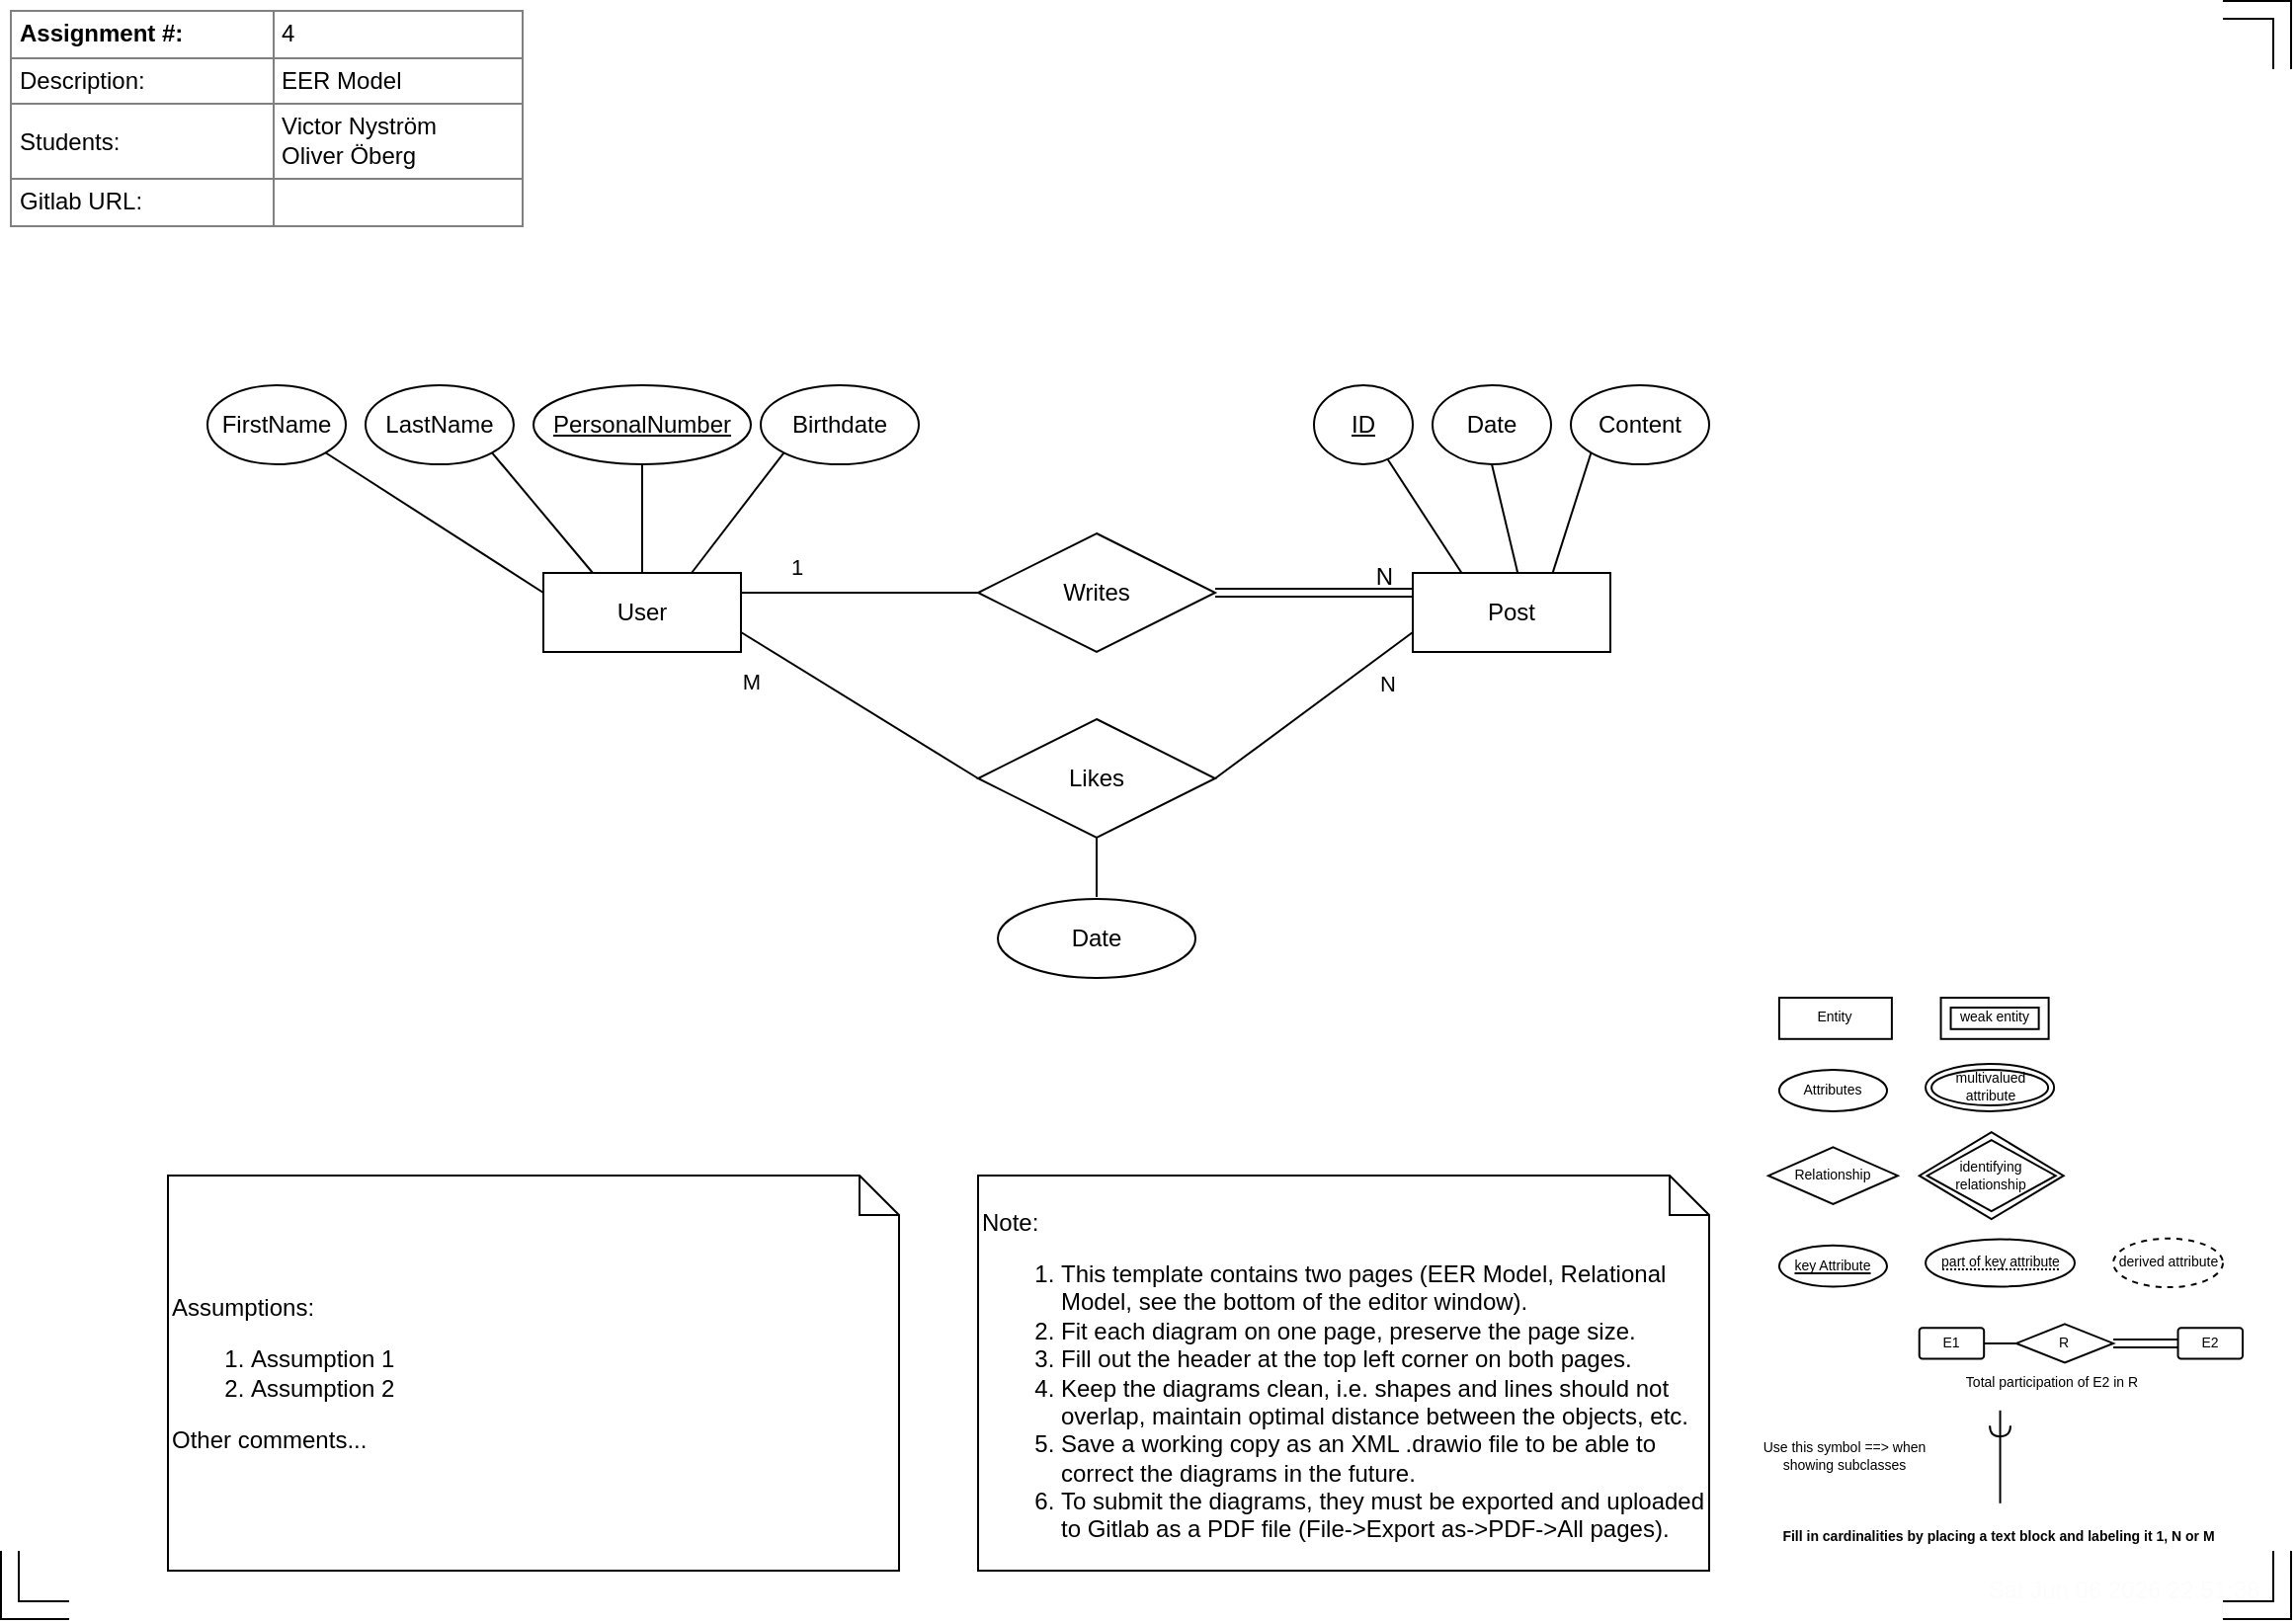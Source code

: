 <mxfile version="24.8.4" pages="2">
  <diagram id="l3PhLfIEEx4KEpYzrtBJ" name="EER Model">
    <mxGraphModel dx="2074" dy="1132" grid="1" gridSize="10" guides="1" tooltips="1" connect="1" arrows="1" fold="0" page="1" pageScale="1" pageWidth="1169" pageHeight="827" math="0" shadow="0">
      <root>
        <mxCell id="0" />
        <mxCell id="1" parent="0" />
        <mxCell id="OwQAKxwKD321GUWqosLK-26" style="rounded=0;orthogonalLoop=1;jettySize=auto;html=1;exitX=1;exitY=0.75;exitDx=0;exitDy=0;entryX=0;entryY=0.5;entryDx=0;entryDy=0;endArrow=none;endFill=0;strokeColor=#000000;" parent="1" source="B59qE2EvhQR9CG80C_Uz-1" target="OwQAKxwKD321GUWqosLK-30" edge="1">
          <mxGeometry relative="1" as="geometry">
            <mxPoint x="484" y="300" as="targetPoint" />
          </mxGeometry>
        </mxCell>
        <mxCell id="OwQAKxwKD321GUWqosLK-28" value="M" style="edgeLabel;html=1;align=center;verticalAlign=middle;resizable=0;points=[];" parent="OwQAKxwKD321GUWqosLK-26" vertex="1" connectable="0">
          <mxGeometry x="-0.386" y="-1" relative="1" as="geometry">
            <mxPoint x="-31.86" y="1.33" as="offset" />
          </mxGeometry>
        </mxCell>
        <mxCell id="OwQAKxwKD321GUWqosLK-40" style="edgeStyle=none;rounded=0;orthogonalLoop=1;jettySize=auto;html=1;exitX=1;exitY=0.25;exitDx=0;exitDy=0;entryX=0;entryY=0.5;entryDx=0;entryDy=0;endArrow=none;endFill=0;strokeColor=#000000;" parent="1" source="B59qE2EvhQR9CG80C_Uz-1" edge="1">
          <mxGeometry relative="1" as="geometry">
            <mxPoint x="500" y="305" as="targetPoint" />
          </mxGeometry>
        </mxCell>
        <mxCell id="B59qE2EvhQR9CG80C_Uz-1" value="User" style="whiteSpace=wrap;html=1;align=center;strokeColor=#000000;fillColor=#ffffff;" parent="1" vertex="1">
          <mxGeometry x="280" y="295" width="100" height="40" as="geometry" />
        </mxCell>
        <mxCell id="B59qE2EvhQR9CG80C_Uz-6" style="rounded=0;orthogonalLoop=1;jettySize=auto;html=1;exitX=0.5;exitY=1;exitDx=0;exitDy=0;strokeColor=#000000;endArrow=none;endFill=0;" parent="1" source="B59qE2EvhQR9CG80C_Uz-2" target="B59qE2EvhQR9CG80C_Uz-1" edge="1">
          <mxGeometry relative="1" as="geometry" />
        </mxCell>
        <mxCell id="B59qE2EvhQR9CG80C_Uz-2" value="PersonalNumber" style="ellipse;whiteSpace=wrap;html=1;align=center;fontStyle=4;strokeColor=#000000;fillColor=#ffffff;" parent="1" vertex="1">
          <mxGeometry x="275" y="200" width="110" height="40" as="geometry" />
        </mxCell>
        <mxCell id="B59qE2EvhQR9CG80C_Uz-12" style="rounded=0;orthogonalLoop=1;jettySize=auto;html=1;exitX=1;exitY=1;exitDx=0;exitDy=0;entryX=0;entryY=0.25;entryDx=0;entryDy=0;strokeColor=#000000;endArrow=none;endFill=0;" parent="1" source="B59qE2EvhQR9CG80C_Uz-3" target="B59qE2EvhQR9CG80C_Uz-1" edge="1">
          <mxGeometry relative="1" as="geometry" />
        </mxCell>
        <mxCell id="B59qE2EvhQR9CG80C_Uz-3" value="FirstName" style="ellipse;whiteSpace=wrap;html=1;align=center;strokeColor=#000000;fillColor=#ffffff;" parent="1" vertex="1">
          <mxGeometry x="110" y="200" width="70" height="40" as="geometry" />
        </mxCell>
        <mxCell id="B59qE2EvhQR9CG80C_Uz-11" style="rounded=0;orthogonalLoop=1;jettySize=auto;html=1;exitX=1;exitY=1;exitDx=0;exitDy=0;entryX=0.25;entryY=0;entryDx=0;entryDy=0;strokeColor=#000000;endArrow=none;endFill=0;" parent="1" source="B59qE2EvhQR9CG80C_Uz-4" target="B59qE2EvhQR9CG80C_Uz-1" edge="1">
          <mxGeometry relative="1" as="geometry" />
        </mxCell>
        <mxCell id="B59qE2EvhQR9CG80C_Uz-4" value="LastName" style="ellipse;whiteSpace=wrap;html=1;align=center;strokeColor=#000000;fillColor=#ffffff;" parent="1" vertex="1">
          <mxGeometry x="190" y="200" width="75" height="40" as="geometry" />
        </mxCell>
        <mxCell id="B59qE2EvhQR9CG80C_Uz-10" style="rounded=0;orthogonalLoop=1;jettySize=auto;html=1;exitX=0;exitY=1;exitDx=0;exitDy=0;entryX=0.75;entryY=0;entryDx=0;entryDy=0;strokeColor=#000000;endArrow=none;endFill=0;" parent="1" source="B59qE2EvhQR9CG80C_Uz-5" target="B59qE2EvhQR9CG80C_Uz-1" edge="1">
          <mxGeometry relative="1" as="geometry" />
        </mxCell>
        <mxCell id="B59qE2EvhQR9CG80C_Uz-5" value="Birthdate" style="ellipse;whiteSpace=wrap;html=1;align=center;strokeColor=#000000;fillColor=#ffffff;" parent="1" vertex="1">
          <mxGeometry x="390" y="200" width="80" height="40" as="geometry" />
        </mxCell>
        <mxCell id="OwQAKxwKD321GUWqosLK-7" style="rounded=0;orthogonalLoop=1;jettySize=auto;html=1;exitX=0.74;exitY=0.925;exitDx=0;exitDy=0;endArrow=none;endFill=0;strokeColor=#000000;exitPerimeter=0;" parent="1" source="ZnhcUBECRIdP1pH2-guP-1" edge="1">
          <mxGeometry relative="1" as="geometry">
            <mxPoint x="725.355" y="234.142" as="sourcePoint" />
            <mxPoint x="744.735" y="295.0" as="targetPoint" />
          </mxGeometry>
        </mxCell>
        <mxCell id="OwQAKxwKD321GUWqosLK-27" style="rounded=0;orthogonalLoop=1;jettySize=auto;html=1;exitX=0.5;exitY=1;exitDx=0;exitDy=0;endArrow=none;endFill=0;strokeColor=#000000;" parent="1" source="OwQAKxwKD321GUWqosLK-30" edge="1">
          <mxGeometry relative="1" as="geometry">
            <mxPoint x="559" y="429.0" as="sourcePoint" />
            <mxPoint x="560" y="459" as="targetPoint" />
          </mxGeometry>
        </mxCell>
        <mxCell id="OwQAKxwKD321GUWqosLK-29" value="N" style="rounded=0;orthogonalLoop=1;jettySize=auto;html=1;exitX=1;exitY=0.5;exitDx=0;exitDy=0;entryX=0;entryY=0.75;entryDx=0;entryDy=0;endArrow=none;endFill=0;strokeColor=#000000;" parent="1" source="OwQAKxwKD321GUWqosLK-30" target="mHYDOE-G1GOgi3rCi4Lx-1" edge="1">
          <mxGeometry x="0.595" y="-13" relative="1" as="geometry">
            <mxPoint x="594" y="300.0" as="sourcePoint" />
            <mxPoint x="710" y="325" as="targetPoint" />
            <mxPoint as="offset" />
          </mxGeometry>
        </mxCell>
        <mxCell id="OwQAKxwKD321GUWqosLK-30" value="Likes" style="shape=rhombus;perimeter=rhombusPerimeter;whiteSpace=wrap;html=1;align=center;strokeColor=#000000;fillColor=#ffffff;" parent="1" vertex="1">
          <mxGeometry x="500" y="369" width="120" height="60" as="geometry" />
        </mxCell>
        <mxCell id="OwQAKxwKD321GUWqosLK-33" style="edgeStyle=none;rounded=0;orthogonalLoop=1;jettySize=auto;html=1;exitX=0.5;exitY=1;exitDx=0;exitDy=0;entryX=0.631;entryY=-0.001;entryDx=0;entryDy=0;entryPerimeter=0;endArrow=none;endFill=0;strokeColor=#000000;" parent="1" source="OwQAKxwKD321GUWqosLK-31" edge="1">
          <mxGeometry relative="1" as="geometry">
            <mxPoint x="773.1" y="294.96" as="targetPoint" />
          </mxGeometry>
        </mxCell>
        <mxCell id="OwQAKxwKD321GUWqosLK-31" value="Date" style="ellipse;whiteSpace=wrap;html=1;align=center;strokeColor=#000000;fillColor=#ffffff;" parent="1" vertex="1">
          <mxGeometry x="730" y="200" width="60" height="40" as="geometry" />
        </mxCell>
        <mxCell id="OwQAKxwKD321GUWqosLK-34" style="edgeStyle=none;rounded=0;orthogonalLoop=1;jettySize=auto;html=1;exitX=0;exitY=1;exitDx=0;exitDy=0;entryX=0.809;entryY=-0.008;entryDx=0;entryDy=0;entryPerimeter=0;endArrow=none;endFill=0;strokeColor=#000000;" parent="1" source="OwQAKxwKD321GUWqosLK-32" edge="1">
          <mxGeometry relative="1" as="geometry">
            <mxPoint x="790.9" y="294.68" as="targetPoint" />
          </mxGeometry>
        </mxCell>
        <mxCell id="OwQAKxwKD321GUWqosLK-32" value="Content" style="ellipse;whiteSpace=wrap;html=1;align=center;strokeColor=#000000;fillColor=#ffffff;" parent="1" vertex="1">
          <mxGeometry x="800" y="200" width="70" height="40" as="geometry" />
        </mxCell>
        <mxCell id="OwQAKxwKD321GUWqosLK-41" value="" style="shape=link;html=1;rounded=0;endArrow=none;endFill=0;strokeColor=#000000;entryX=0;entryY=0.25;entryDx=0;entryDy=0;" parent="1" target="mHYDOE-G1GOgi3rCi4Lx-1" edge="1">
          <mxGeometry relative="1" as="geometry">
            <mxPoint x="620" y="305" as="sourcePoint" />
            <mxPoint x="680" y="305" as="targetPoint" />
          </mxGeometry>
        </mxCell>
        <mxCell id="OwQAKxwKD321GUWqosLK-42" value="N" style="resizable=0;html=1;align=right;verticalAlign=bottom;" parent="OwQAKxwKD321GUWqosLK-41" connectable="0" vertex="1">
          <mxGeometry x="1" relative="1" as="geometry">
            <mxPoint x="-10" as="offset" />
          </mxGeometry>
        </mxCell>
        <mxCell id="OwQAKxwKD321GUWqosLK-46" value="1" style="edgeLabel;html=1;align=center;verticalAlign=middle;resizable=0;points=[];" parent="1" vertex="1" connectable="0">
          <mxGeometry x="440.004" y="289.997" as="geometry">
            <mxPoint x="-31.86" y="1.33" as="offset" />
          </mxGeometry>
        </mxCell>
        <mxCell id="OwQAKxwKD321GUWqosLK-47" value="Date" style="ellipse;whiteSpace=wrap;html=1;align=center;strokeColor=#000000;fillColor=#ffffff;" parent="1" vertex="1">
          <mxGeometry x="510" y="460" width="100" height="40" as="geometry" />
        </mxCell>
        <UserObject label="%date{ddd mmm dd yyyy HH:MM:ss}%" placeholders="1" id="hCRLPxILE3BBqmNvxjHh-2">
          <mxCell style="text;html=1;align=center;verticalAlign=middle;whiteSpace=wrap;overflow=hidden;fontColor=#FCFCFC;movable=0;resizable=0;rotatable=0;deletable=0;editable=0;connectable=0;" parent="1" vertex="1">
            <mxGeometry x="1000" y="800" width="160" height="20" as="geometry" />
          </mxCell>
        </UserObject>
        <mxCell id="hCRLPxILE3BBqmNvxjHh-6" value="" style="shape=filledEdge;rounded=0;fixDash=1;endArrow=none;strokeWidth=10;fillColor=#ffffff;edgeStyle=orthogonalEdgeStyle;fontColor=#FCFCFC;" parent="1" edge="1">
          <mxGeometry width="60" height="40" relative="1" as="geometry">
            <mxPoint x="10" y="790" as="sourcePoint" />
            <mxPoint x="40" y="820" as="targetPoint" />
            <Array as="points">
              <mxPoint x="10" y="820" />
            </Array>
          </mxGeometry>
        </mxCell>
        <mxCell id="hCRLPxILE3BBqmNvxjHh-7" value="" style="shape=filledEdge;rounded=0;fixDash=1;endArrow=none;strokeWidth=10;fillColor=#ffffff;edgeStyle=orthogonalEdgeStyle;fontColor=#FCFCFC;" parent="1" edge="1">
          <mxGeometry width="60" height="40" relative="1" as="geometry">
            <mxPoint x="1130" y="10" as="sourcePoint" />
            <mxPoint x="1160" y="40" as="targetPoint" />
            <Array as="points">
              <mxPoint x="1160" y="10" />
            </Array>
          </mxGeometry>
        </mxCell>
        <mxCell id="hCRLPxILE3BBqmNvxjHh-8" value="" style="shape=filledEdge;rounded=0;fixDash=1;endArrow=none;strokeWidth=10;fillColor=#ffffff;edgeStyle=orthogonalEdgeStyle;fontColor=#FCFCFC;" parent="1" edge="1">
          <mxGeometry width="60" height="40" relative="1" as="geometry">
            <mxPoint x="1129.99" y="820" as="sourcePoint" />
            <mxPoint x="1159.99" y="790" as="targetPoint" />
            <Array as="points">
              <mxPoint x="1159.99" y="820" />
            </Array>
          </mxGeometry>
        </mxCell>
        <mxCell id="hCRLPxILE3BBqmNvxjHh-10" value="&lt;table border=&quot;1&quot; width=&quot;100%&quot; cellpadding=&quot;4&quot; style=&quot;width: 100% ; height: 100% ; border-collapse: collapse&quot;&gt;&lt;tbody&gt;&lt;tr&gt;&lt;th&gt;Assignment #:&lt;/th&gt;&lt;td&gt;4&lt;/td&gt;&lt;/tr&gt;&lt;tr&gt;&lt;td&gt;Description:&lt;/td&gt;&lt;td&gt;EER Model&lt;/td&gt;&lt;/tr&gt;&lt;tr&gt;&lt;td&gt;Students:&lt;/td&gt;&lt;td&gt;Victor Nyström&lt;br&gt;Oliver Öberg&lt;/td&gt;&lt;/tr&gt;&lt;tr&gt;&lt;td&gt;Gitlab URL:&lt;/td&gt;&lt;td&gt;&lt;br&gt;&lt;/td&gt;&lt;/tr&gt;&lt;/tbody&gt;&lt;/table&gt;" style="text;html=1;strokeColor=none;fillColor=none;overflow=fill;fontColor=#000000;" parent="1" vertex="1">
          <mxGeometry x="10" y="10" width="260" height="110" as="geometry" />
        </mxCell>
        <mxCell id="ZnhcUBECRIdP1pH2-guP-1" value="&lt;u&gt;ID&lt;/u&gt;" style="ellipse;whiteSpace=wrap;html=1;align=center;strokeColor=#000000;fillColor=#ffffff;fontColor=#000000;" parent="1" vertex="1">
          <mxGeometry x="670" y="200" width="50" height="40" as="geometry" />
        </mxCell>
        <mxCell id="fbbdfI7BNAjC01HpYx0C-1" value="&lt;br&gt;Note:&lt;br&gt;&lt;ol&gt;&lt;li&gt;This template contains two pages (EER Model, Relational Model, see the bottom of the editor window).&lt;/li&gt;&lt;li&gt;Fit each diagram on one page, preserve the page size.&lt;br&gt;&lt;/li&gt;&lt;li&gt;Fill out the header at the top left corner on both pages.&lt;/li&gt;&lt;li&gt;&lt;span&gt;Keep the diagrams clean, i.e. shapes and lines should not overlap, maintain optimal distance between the objects, etc.&lt;/span&gt;&lt;br&gt;&lt;/li&gt;&lt;li&gt;Save a working copy as an XML .drawio file to be able to correct the diagrams in the future.&lt;/li&gt;&lt;li&gt;To submit the diagrams, they must be exported and uploaded to Gitlab as a PDF file (File-&amp;gt;Export as-&amp;gt;PDF-&amp;gt;All pages).&lt;/li&gt;&lt;/ol&gt;" style="shape=note;size=20;whiteSpace=wrap;html=1;strokeColor=#000000;fillColor=#ffffff;fontColor=#000000;align=left;" parent="1" vertex="1">
          <mxGeometry x="500" y="600" width="370" height="200" as="geometry" />
        </mxCell>
        <mxCell id="BH1sd3b4sbP9Z67Hy9HP-1" value="Assumptions:&lt;br&gt;&lt;ol&gt;&lt;li&gt;Assumption 1&lt;/li&gt;&lt;li&gt;Assumption 2&lt;/li&gt;&lt;/ol&gt;&lt;div&gt;Other comments...&lt;/div&gt;" style="shape=note;size=20;whiteSpace=wrap;html=1;strokeColor=#000000;fillColor=#ffffff;fontColor=#000000;align=left;" parent="1" vertex="1">
          <mxGeometry x="90" y="600" width="370" height="200" as="geometry" />
        </mxCell>
        <mxCell id="mHYDOE-G1GOgi3rCi4Lx-1" value="Post" style="whiteSpace=wrap;html=1;align=center;strokeColor=#000000;fillColor=#ffffff;fontColor=#000000;" parent="1" vertex="1">
          <mxGeometry x="720" y="295" width="100" height="40" as="geometry" />
        </mxCell>
        <mxCell id="y965qQ1fruitPEUThN7S-1" value="Writes" style="shape=rhombus;perimeter=rhombusPerimeter;whiteSpace=wrap;html=1;align=center;strokeColor=#000000;fillColor=#ffffff;fontColor=#000000;" parent="1" vertex="1">
          <mxGeometry x="500" y="275" width="120" height="60" as="geometry" />
        </mxCell>
        <mxCell id="w0xwXOWwuQwDQIYsxM-U-19" value="" style="group;fontSize=7;" parent="1" vertex="1" connectable="0">
          <mxGeometry x="870" y="510" width="270" height="293.5" as="geometry" />
        </mxCell>
        <mxCell id="w0xwXOWwuQwDQIYsxM-U-1" value="&lt;b style=&quot;font-size: 7px;&quot;&gt;Fill in cardinalities by placing a text block and labeling it 1, N or M&lt;/b&gt;" style="text;html=1;strokeColor=none;fillColor=none;align=center;verticalAlign=middle;whiteSpace=wrap;rounded=0;shadow=0;dashed=1;fontSize=7;" parent="w0xwXOWwuQwDQIYsxM-U-19" vertex="1">
          <mxGeometry x="32.73" y="260" width="227.27" height="26.11" as="geometry" />
        </mxCell>
        <mxCell id="w0xwXOWwuQwDQIYsxM-U-2" value="" style="shape=requiredInterface;html=1;verticalLabelPosition=bottom;shadow=0;fontSize=7;rotation=90;" parent="w0xwXOWwuQwDQIYsxM-U-19" vertex="1">
          <mxGeometry x="144.545" y="214.119" width="5.455" height="10.445" as="geometry" />
        </mxCell>
        <mxCell id="w0xwXOWwuQwDQIYsxM-U-3" value="" style="endArrow=none;html=1;strokeColor=#000000;fontSize=7;" parent="w0xwXOWwuQwDQIYsxM-U-19" edge="1">
          <mxGeometry width="50" height="50" relative="1" as="geometry">
            <mxPoint x="147.273" y="255.899" as="sourcePoint" />
            <mxPoint x="147.273" y="208.897" as="targetPoint" />
          </mxGeometry>
        </mxCell>
        <mxCell id="w0xwXOWwuQwDQIYsxM-U-4" value="&lt;font style=&quot;font-size: 7px;&quot;&gt;Use this symbol ==&amp;gt; when showing subclasses &lt;/font&gt;" style="text;html=1;strokeColor=none;fillColor=none;align=center;verticalAlign=middle;whiteSpace=wrap;rounded=0;shadow=0;fontSize=7;" parent="w0xwXOWwuQwDQIYsxM-U-19" vertex="1">
          <mxGeometry x="21.818" y="211.508" width="92.727" height="41.779" as="geometry" />
        </mxCell>
        <mxCell id="w0xwXOWwuQwDQIYsxM-U-5" value="Attributes" style="ellipse;whiteSpace=wrap;html=1;align=center;shadow=0;gradientColor=none;fontSize=7;" parent="w0xwXOWwuQwDQIYsxM-U-19" vertex="1">
          <mxGeometry x="35.455" y="36.557" width="54.545" height="20.89" as="geometry" />
        </mxCell>
        <mxCell id="w0xwXOWwuQwDQIYsxM-U-6" value="Relationship" style="shape=rhombus;perimeter=rhombusPerimeter;whiteSpace=wrap;html=1;align=center;shadow=0;gradientColor=none;fontSize=7;" parent="w0xwXOWwuQwDQIYsxM-U-19" vertex="1">
          <mxGeometry x="30" y="75.725" width="65.455" height="28.723" as="geometry" />
        </mxCell>
        <mxCell id="w0xwXOWwuQwDQIYsxM-U-7" value="weak entity" style="shape=ext;margin=3;double=1;whiteSpace=wrap;html=1;align=center;shadow=0;gradientColor=none;fontSize=7;" parent="w0xwXOWwuQwDQIYsxM-U-19" vertex="1">
          <mxGeometry x="117.273" width="54.545" height="20.89" as="geometry" />
        </mxCell>
        <mxCell id="w0xwXOWwuQwDQIYsxM-U-10" value="key Attribute" style="ellipse;whiteSpace=wrap;html=1;align=center;fontStyle=4;shadow=0;gradientColor=none;fontSize=7;" parent="w0xwXOWwuQwDQIYsxM-U-19" vertex="1">
          <mxGeometry x="35.455" y="125.338" width="54.545" height="20.89" as="geometry" />
        </mxCell>
        <mxCell id="w0xwXOWwuQwDQIYsxM-U-12" value="derived attribute" style="ellipse;whiteSpace=wrap;html=1;align=center;dashed=1;shadow=0;gradientColor=none;fontSize=7;" parent="w0xwXOWwuQwDQIYsxM-U-19" vertex="1">
          <mxGeometry x="204.55" y="121.9" width="55.45" height="24.66" as="geometry" />
        </mxCell>
        <mxCell id="w0xwXOWwuQwDQIYsxM-U-14" value="E2" style="rounded=1;arcSize=10;whiteSpace=wrap;html=1;align=center;shadow=0;gradientColor=none;fontSize=7;" parent="w0xwXOWwuQwDQIYsxM-U-19" vertex="1">
          <mxGeometry x="237.273" y="167.117" width="32.727" height="15.667" as="geometry" />
        </mxCell>
        <mxCell id="w0xwXOWwuQwDQIYsxM-U-15" value="R" style="shape=rhombus;perimeter=rhombusPerimeter;whiteSpace=wrap;html=1;align=center;shadow=0;gradientColor=none;fontSize=7;" parent="w0xwXOWwuQwDQIYsxM-U-19" vertex="1">
          <mxGeometry x="155.455" y="165.159" width="49.091" height="19.584" as="geometry" />
        </mxCell>
        <mxCell id="w0xwXOWwuQwDQIYsxM-U-9" value="" style="shape=link;html=1;rounded=0;entryX=0;entryY=0.5;entryDx=0;entryDy=0;exitX=1;exitY=0.5;exitDx=0;exitDy=0;fontSize=7;" parent="w0xwXOWwuQwDQIYsxM-U-19" source="w0xwXOWwuQwDQIYsxM-U-15" target="w0xwXOWwuQwDQIYsxM-U-14" edge="1">
          <mxGeometry relative="1" as="geometry">
            <mxPoint x="193.636" y="177.562" as="sourcePoint" />
            <mxPoint x="193.636" y="177.301" as="targetPoint" />
          </mxGeometry>
        </mxCell>
        <mxCell id="w0xwXOWwuQwDQIYsxM-U-16" value="E1" style="rounded=1;arcSize=10;whiteSpace=wrap;html=1;align=center;shadow=0;gradientColor=none;fontSize=7;" parent="w0xwXOWwuQwDQIYsxM-U-19" vertex="1">
          <mxGeometry x="106.364" y="167.117" width="32.727" height="15.667" as="geometry" />
        </mxCell>
        <mxCell id="w0xwXOWwuQwDQIYsxM-U-17" value="" style="endArrow=none;html=1;rounded=0;exitX=0;exitY=0.5;exitDx=0;exitDy=0;entryX=1;entryY=0.5;entryDx=0;entryDy=0;fontSize=7;" parent="w0xwXOWwuQwDQIYsxM-U-19" source="w0xwXOWwuQwDQIYsxM-U-15" target="w0xwXOWwuQwDQIYsxM-U-16" edge="1">
          <mxGeometry relative="1" as="geometry">
            <mxPoint x="-237.273" y="302.9" as="sourcePoint" />
            <mxPoint x="-150" y="302.9" as="targetPoint" />
          </mxGeometry>
        </mxCell>
        <mxCell id="w0xwXOWwuQwDQIYsxM-U-18" value="&lt;font style=&quot;font-size: 7px;&quot;&gt;Total participation of E2 in R&lt;/font&gt;" style="text;html=1;align=center;verticalAlign=middle;resizable=0;points=[];autosize=1;fontSize=7;" parent="w0xwXOWwuQwDQIYsxM-U-19" vertex="1">
          <mxGeometry x="122.729" y="190.0" width="100" height="10" as="geometry" />
        </mxCell>
        <mxCell id="w0xwXOWwuQwDQIYsxM-U-24" value="&lt;span style=&quot;border-bottom: 1px dotted&quot;&gt;part of key attribute&lt;/span&gt;" style="ellipse;whiteSpace=wrap;html=1;align=center;strokeColor=#000000;fillColor=#ffffff;fontSize=7;fontColor=#000000;" parent="w0xwXOWwuQwDQIYsxM-U-19" vertex="1">
          <mxGeometry x="109.55" y="122.23" width="75.45" height="24" as="geometry" />
        </mxCell>
        <mxCell id="w0xwXOWwuQwDQIYsxM-U-25" value="multivalued attribute" style="ellipse;shape=doubleEllipse;margin=3;whiteSpace=wrap;html=1;align=center;strokeColor=#000000;fillColor=#ffffff;fontSize=7;fontColor=#000000;" parent="w0xwXOWwuQwDQIYsxM-U-19" vertex="1">
          <mxGeometry x="109.55" y="33.45" width="65" height="24" as="geometry" />
        </mxCell>
        <mxCell id="w0xwXOWwuQwDQIYsxM-U-26" value="identifying relationship" style="shape=rhombus;double=1;perimeter=rhombusPerimeter;whiteSpace=wrap;html=1;align=center;strokeColor=#000000;fillColor=#ffffff;fontSize=7;fontColor=#000000;" parent="w0xwXOWwuQwDQIYsxM-U-19" vertex="1">
          <mxGeometry x="106.36" y="68.09" width="73" height="44" as="geometry" />
        </mxCell>
        <mxCell id="w0xwXOWwuQwDQIYsxM-U-27" value="Entity" style="whiteSpace=wrap;html=1;align=center;strokeColor=#000000;fillColor=#ffffff;fontSize=7;fontColor=#000000;" parent="w0xwXOWwuQwDQIYsxM-U-19" vertex="1">
          <mxGeometry x="35.45" width="57" height="20.89" as="geometry" />
        </mxCell>
      </root>
    </mxGraphModel>
  </diagram>
  <diagram id="84zUwEt8LRDDHHk4Rw6f" name="Relational Model">
    <mxGraphModel dx="575" dy="552" grid="1" gridSize="10" guides="1" tooltips="1" connect="1" arrows="1" fold="1" page="1" pageScale="1" pageWidth="1169" pageHeight="827" math="0" shadow="0">
      <root>
        <mxCell id="ga0Zw6LBFhbuao-3WzkD-0" />
        <mxCell id="ga0Zw6LBFhbuao-3WzkD-1" parent="ga0Zw6LBFhbuao-3WzkD-0" />
        <mxCell id="TRIj2x2LSJJxeMHUSsb1-3" value="&lt;div&gt;&lt;table border=&quot;1&quot; width=&quot;100%&quot; style=&quot;width: 100% ; height: 100% ; border-collapse: collapse&quot;&gt;&lt;tbody&gt;&lt;tr&gt;&lt;td&gt;&lt;b&gt;User&lt;/b&gt;&lt;/td&gt;&lt;td&gt;&lt;br&gt;&lt;/td&gt;&lt;td&gt;&lt;br&gt;&lt;/td&gt;&lt;td&gt;&lt;br&gt;&lt;/td&gt;&lt;/tr&gt;&lt;tr&gt;&lt;td style=&quot;text-align: center&quot;&gt;&lt;u&gt;PersonalNumber&lt;/u&gt;&lt;/td&gt;&lt;td style=&quot;text-align: center&quot;&gt;Name&lt;/td&gt;&lt;td style=&quot;text-align: center&quot;&gt;LastName&lt;/td&gt;&lt;td style=&quot;text-align: center&quot;&gt;Birthdate&lt;/td&gt;&lt;/tr&gt;&lt;/tbody&gt;&lt;/table&gt;&lt;/div&gt;" style="text;html=1;strokeColor=none;fillColor=#ffffff;overflow=fill;recursiveResize=1;autosize=1;" vertex="1" parent="ga0Zw6LBFhbuao-3WzkD-1">
          <mxGeometry x="350" y="250" width="250" height="40" as="geometry" />
        </mxCell>
        <mxCell id="AS1a4B7ygwa7Pt1CFAHu-2" style="edgeStyle=orthogonalEdgeStyle;rounded=0;orthogonalLoop=1;jettySize=auto;html=1;exitX=0.345;exitY=0.979;exitDx=0;exitDy=0;entryX=0.25;entryY=1;entryDx=0;entryDy=0;endArrow=classic;endFill=1;strokeColor=#000000;exitPerimeter=0;" edge="1" parent="ga0Zw6LBFhbuao-3WzkD-1" source="3GHH0pqrNM3KPDkKZ-5P-0" target="TRIj2x2LSJJxeMHUSsb1-3">
          <mxGeometry relative="1" as="geometry">
            <Array as="points">
              <mxPoint x="405" y="380" />
              <mxPoint x="570" y="380" />
              <mxPoint x="570" y="310" />
              <mxPoint x="413" y="310" />
            </Array>
          </mxGeometry>
        </mxCell>
        <mxCell id="3GHH0pqrNM3KPDkKZ-5P-0" value="&lt;table border=&quot;1&quot; width=&quot;100%&quot; style=&quot;width: 100% ; height: 100% ; border-collapse: collapse&quot;&gt;&lt;tbody&gt;&lt;tr&gt;&lt;td&gt;&lt;b&gt;Post&lt;/b&gt;&lt;/td&gt;&lt;td&gt;&lt;br&gt;&lt;/td&gt;&lt;td&gt;&lt;br&gt;&lt;/td&gt;&lt;td&gt;&lt;br&gt;&lt;/td&gt;&lt;/tr&gt;&lt;tr&gt;&lt;td style=&quot;text-align: center&quot;&gt;&lt;u&gt;ID&lt;/u&gt;&lt;/td&gt;&lt;td style=&quot;text-align: center&quot;&gt;User&lt;/td&gt;&lt;td style=&quot;text-align: center&quot;&gt;Date&lt;/td&gt;&lt;td style=&quot;text-align: center&quot;&gt;Content&lt;/td&gt;&lt;/tr&gt;&lt;/tbody&gt;&lt;/table&gt;" style="text;html=1;strokeColor=none;fillColor=#ffffff;overflow=fill;recursiveResize=1;autosize=1;" vertex="1" parent="ga0Zw6LBFhbuao-3WzkD-1">
          <mxGeometry x="350" y="330" width="160" height="40" as="geometry" />
        </mxCell>
        <mxCell id="AS1a4B7ygwa7Pt1CFAHu-0" style="edgeStyle=orthogonalEdgeStyle;rounded=0;orthogonalLoop=1;jettySize=auto;html=1;exitX=0.167;exitY=0.996;exitDx=0;exitDy=0;endArrow=classic;endFill=1;strokeColor=#000000;exitPerimeter=0;" edge="1" parent="ga0Zw6LBFhbuao-3WzkD-1" source="NE9Cd-54TU_iGj53NMh7-0">
          <mxGeometry relative="1" as="geometry">
            <mxPoint x="390" y="290" as="targetPoint" />
            <Array as="points">
              <mxPoint x="370" y="470" />
              <mxPoint x="330" y="470" />
              <mxPoint x="330" y="310" />
              <mxPoint x="390" y="310" />
            </Array>
          </mxGeometry>
        </mxCell>
        <mxCell id="AS1a4B7ygwa7Pt1CFAHu-1" style="edgeStyle=orthogonalEdgeStyle;rounded=0;orthogonalLoop=1;jettySize=auto;html=1;exitX=0.5;exitY=1;exitDx=0;exitDy=0;entryX=0.119;entryY=1.007;entryDx=0;entryDy=0;entryPerimeter=0;endArrow=classic;endFill=1;strokeColor=#000000;" edge="1" parent="ga0Zw6LBFhbuao-3WzkD-1" source="NE9Cd-54TU_iGj53NMh7-0" target="3GHH0pqrNM3KPDkKZ-5P-0">
          <mxGeometry relative="1" as="geometry">
            <Array as="points">
              <mxPoint x="410" y="470" />
              <mxPoint x="490" y="470" />
              <mxPoint x="490" y="390" />
              <mxPoint x="369" y="390" />
            </Array>
          </mxGeometry>
        </mxCell>
        <mxCell id="NE9Cd-54TU_iGj53NMh7-0" value="&lt;table border=&quot;1&quot; width=&quot;100%&quot; style=&quot;width: 100% ; height: 100% ; border-collapse: collapse&quot;&gt;&lt;tbody&gt;&lt;tr&gt;&lt;td&gt;&lt;b&gt;Like&lt;/b&gt;&lt;/td&gt;&lt;td&gt;&lt;br&gt;&lt;/td&gt;&lt;td&gt;&lt;br&gt;&lt;/td&gt;&lt;/tr&gt;&lt;tr&gt;&lt;td style=&quot;text-align: center&quot;&gt;&lt;u&gt;User&lt;/u&gt;&lt;/td&gt;&lt;td style=&quot;text-align: center&quot;&gt;&lt;u&gt;Post&lt;/u&gt;&lt;/td&gt;&lt;td style=&quot;text-align: center&quot;&gt;Date&lt;/td&gt;&lt;/tr&gt;&lt;/tbody&gt;&lt;/table&gt;" style="text;html=1;strokeColor=none;fillColor=#ffffff;overflow=fill;recursiveResize=1;autosize=1;" vertex="1" parent="ga0Zw6LBFhbuao-3WzkD-1">
          <mxGeometry x="350" y="410" width="120" height="40" as="geometry" />
        </mxCell>
        <UserObject label="%date{ddd mmm dd yyyy HH:MM:ss}%" placeholders="1" id="Ka_tqsI0y06mJdhhlla0-0">
          <mxCell style="text;html=1;align=center;verticalAlign=middle;whiteSpace=wrap;overflow=hidden;fontColor=#FCFCFC;movable=0;resizable=0;rotatable=0;deletable=0;editable=0;connectable=0;" vertex="1" parent="ga0Zw6LBFhbuao-3WzkD-1">
            <mxGeometry x="1000" y="800" width="160" height="20" as="geometry" />
          </mxCell>
        </UserObject>
        <mxCell id="Ka_tqsI0y06mJdhhlla0-1" value="" style="shape=filledEdge;rounded=0;fixDash=1;endArrow=none;strokeWidth=10;fillColor=#ffffff;edgeStyle=orthogonalEdgeStyle;fontColor=#FCFCFC;" edge="1" parent="ga0Zw6LBFhbuao-3WzkD-1">
          <mxGeometry width="60" height="40" relative="1" as="geometry">
            <mxPoint x="10" y="790" as="sourcePoint" />
            <mxPoint x="40" y="820" as="targetPoint" />
            <Array as="points">
              <mxPoint x="10" y="820" />
            </Array>
          </mxGeometry>
        </mxCell>
        <mxCell id="Ka_tqsI0y06mJdhhlla0-2" value="" style="shape=filledEdge;rounded=0;fixDash=1;endArrow=none;strokeWidth=10;fillColor=#ffffff;edgeStyle=orthogonalEdgeStyle;fontColor=#FCFCFC;" edge="1" parent="ga0Zw6LBFhbuao-3WzkD-1">
          <mxGeometry width="60" height="40" relative="1" as="geometry">
            <mxPoint x="1130" y="10" as="sourcePoint" />
            <mxPoint x="1160" y="40" as="targetPoint" />
            <Array as="points">
              <mxPoint x="1160" y="10" />
            </Array>
          </mxGeometry>
        </mxCell>
        <mxCell id="Ka_tqsI0y06mJdhhlla0-3" value="" style="shape=filledEdge;rounded=0;fixDash=1;endArrow=none;strokeWidth=10;fillColor=#ffffff;edgeStyle=orthogonalEdgeStyle;fontColor=#FCFCFC;" edge="1" parent="ga0Zw6LBFhbuao-3WzkD-1">
          <mxGeometry width="60" height="40" relative="1" as="geometry">
            <mxPoint x="1129.99" y="820" as="sourcePoint" />
            <mxPoint x="1159.99" y="790" as="targetPoint" />
            <Array as="points">
              <mxPoint x="1159.99" y="820" />
            </Array>
          </mxGeometry>
        </mxCell>
        <mxCell id="Ka_tqsI0y06mJdhhlla0-4" value="&lt;table border=&quot;1&quot; width=&quot;100%&quot; cellpadding=&quot;4&quot; style=&quot;width: 100% ; height: 100% ; border-collapse: collapse&quot;&gt;&lt;tbody&gt;&lt;tr&gt;&lt;th&gt;Assignment #:&lt;/th&gt;&lt;td&gt;2&lt;/td&gt;&lt;/tr&gt;&lt;tr&gt;&lt;td&gt;Description:&lt;/td&gt;&lt;td&gt;Relational Model&lt;/td&gt;&lt;/tr&gt;&lt;tr&gt;&lt;td&gt;Students:&lt;/td&gt;&lt;td&gt;Alice Alisson&lt;br&gt;Bob Bobsson&lt;/td&gt;&lt;/tr&gt;&lt;tr&gt;&lt;td&gt;Repository URL:&lt;/td&gt;&lt;td&gt;&lt;a href=&quot;https://gitlab.liu.se/alial32/db&quot;&gt;https://gitlab.liu.se/alial32/db&lt;/a&gt;&lt;/td&gt;&lt;/tr&gt;&lt;/tbody&gt;&lt;/table&gt;" style="text;html=1;strokeColor=none;fillColor=none;overflow=fill;fontColor=#000000;" vertex="1" parent="ga0Zw6LBFhbuao-3WzkD-1">
          <mxGeometry x="10" y="10" width="260" height="110" as="geometry" />
        </mxCell>
      </root>
    </mxGraphModel>
  </diagram>
</mxfile>
